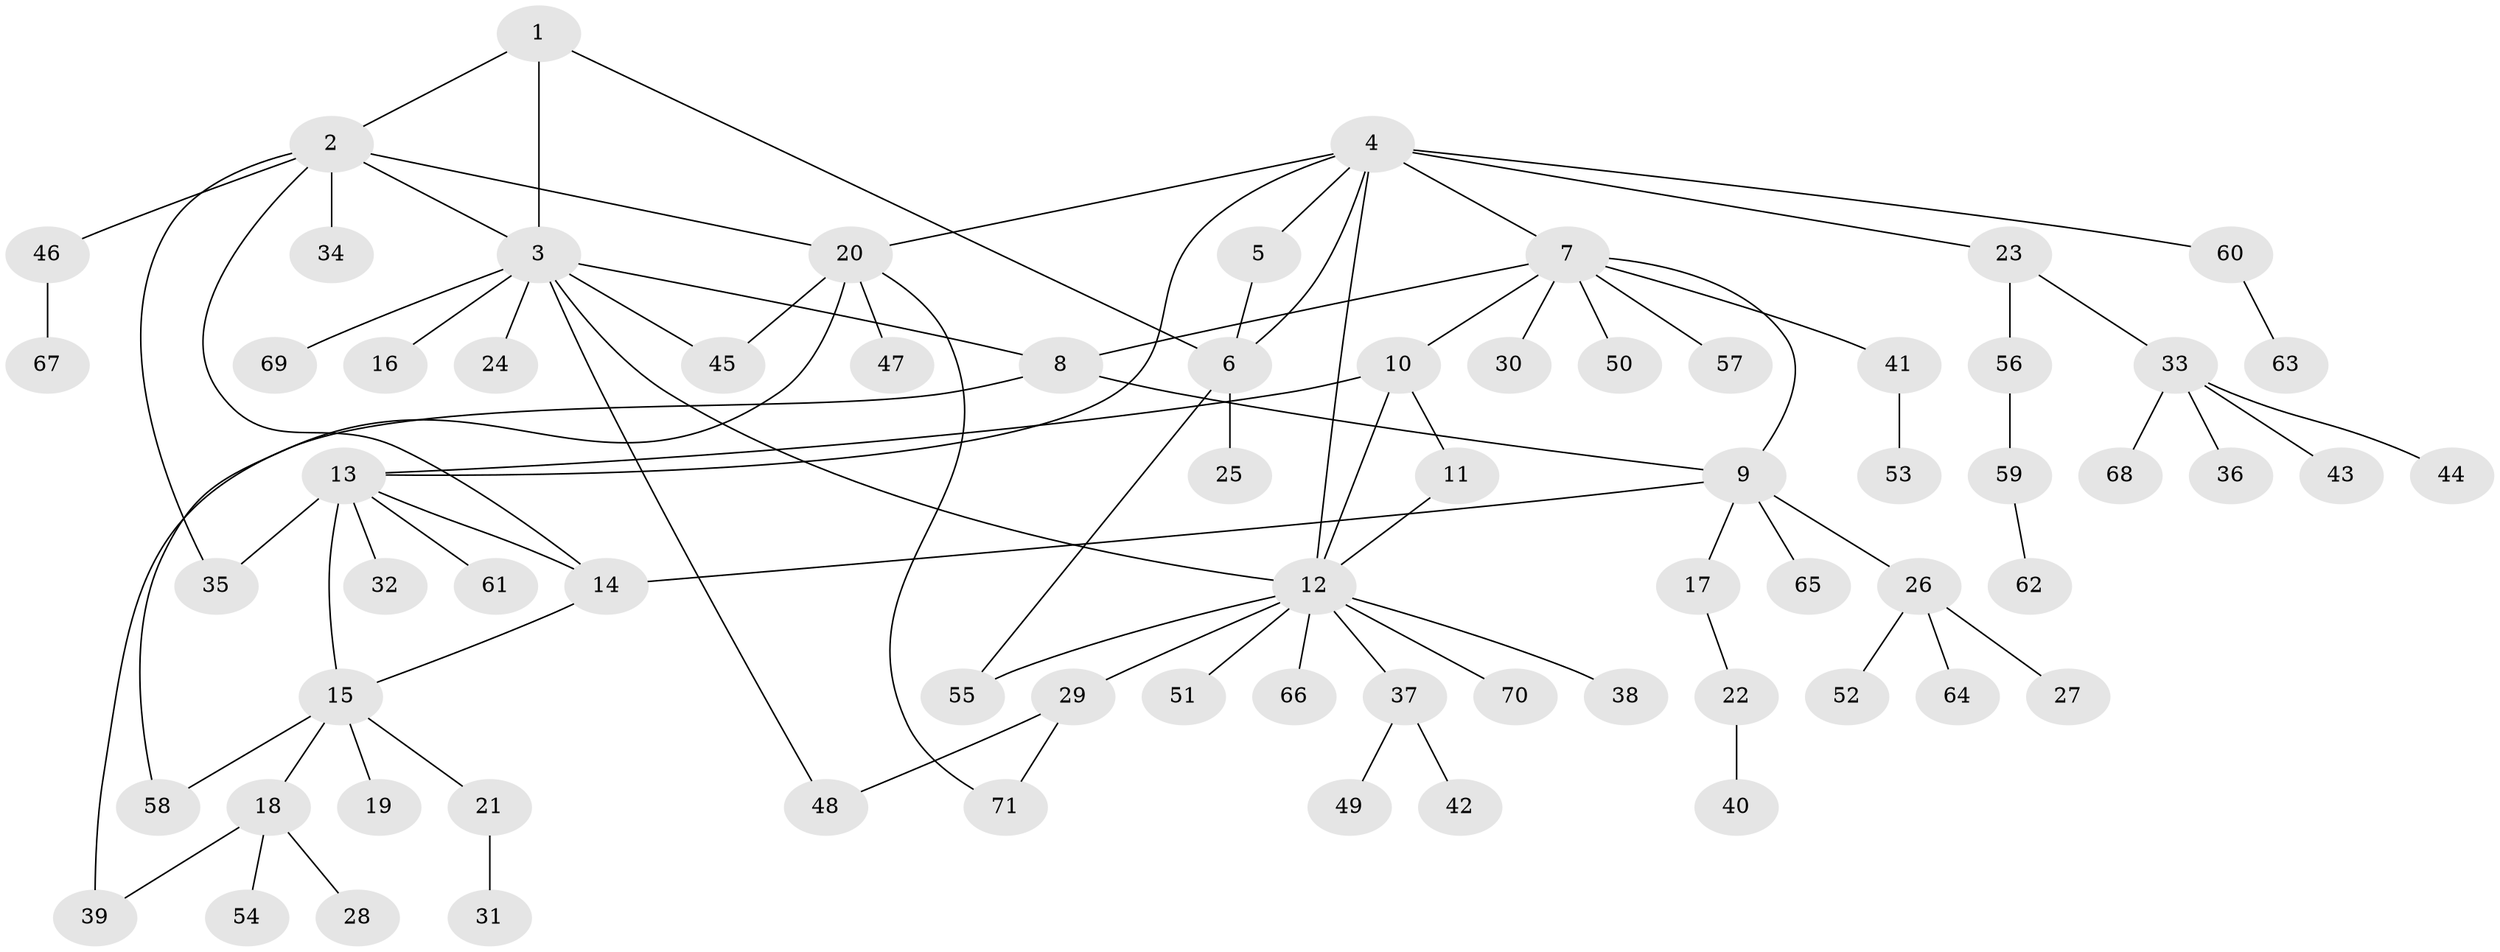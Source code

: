 // coarse degree distribution, {10: 0.023809523809523808, 7: 0.047619047619047616, 15: 0.023809523809523808, 2: 0.14285714285714285, 5: 0.023809523809523808, 8: 0.023809523809523808, 3: 0.047619047619047616, 9: 0.023809523809523808, 4: 0.047619047619047616, 1: 0.5952380952380952}
// Generated by graph-tools (version 1.1) at 2025/19/03/04/25 18:19:44]
// undirected, 71 vertices, 89 edges
graph export_dot {
graph [start="1"]
  node [color=gray90,style=filled];
  1;
  2;
  3;
  4;
  5;
  6;
  7;
  8;
  9;
  10;
  11;
  12;
  13;
  14;
  15;
  16;
  17;
  18;
  19;
  20;
  21;
  22;
  23;
  24;
  25;
  26;
  27;
  28;
  29;
  30;
  31;
  32;
  33;
  34;
  35;
  36;
  37;
  38;
  39;
  40;
  41;
  42;
  43;
  44;
  45;
  46;
  47;
  48;
  49;
  50;
  51;
  52;
  53;
  54;
  55;
  56;
  57;
  58;
  59;
  60;
  61;
  62;
  63;
  64;
  65;
  66;
  67;
  68;
  69;
  70;
  71;
  1 -- 2;
  1 -- 3;
  1 -- 6;
  2 -- 3;
  2 -- 14;
  2 -- 20;
  2 -- 34;
  2 -- 35;
  2 -- 46;
  3 -- 8;
  3 -- 12;
  3 -- 16;
  3 -- 24;
  3 -- 45;
  3 -- 48;
  3 -- 69;
  4 -- 5;
  4 -- 6;
  4 -- 7;
  4 -- 12;
  4 -- 13;
  4 -- 20;
  4 -- 23;
  4 -- 60;
  5 -- 6;
  6 -- 25;
  6 -- 55;
  7 -- 8;
  7 -- 9;
  7 -- 10;
  7 -- 30;
  7 -- 41;
  7 -- 50;
  7 -- 57;
  8 -- 9;
  8 -- 39;
  9 -- 14;
  9 -- 17;
  9 -- 26;
  9 -- 65;
  10 -- 11;
  10 -- 12;
  10 -- 13;
  11 -- 12;
  12 -- 29;
  12 -- 37;
  12 -- 38;
  12 -- 51;
  12 -- 55;
  12 -- 66;
  12 -- 70;
  13 -- 14;
  13 -- 15;
  13 -- 32;
  13 -- 35;
  13 -- 61;
  14 -- 15;
  15 -- 18;
  15 -- 19;
  15 -- 21;
  15 -- 58;
  17 -- 22;
  18 -- 28;
  18 -- 39;
  18 -- 54;
  20 -- 45;
  20 -- 47;
  20 -- 58;
  20 -- 71;
  21 -- 31;
  22 -- 40;
  23 -- 33;
  23 -- 56;
  26 -- 27;
  26 -- 52;
  26 -- 64;
  29 -- 48;
  29 -- 71;
  33 -- 36;
  33 -- 43;
  33 -- 44;
  33 -- 68;
  37 -- 42;
  37 -- 49;
  41 -- 53;
  46 -- 67;
  56 -- 59;
  59 -- 62;
  60 -- 63;
}

